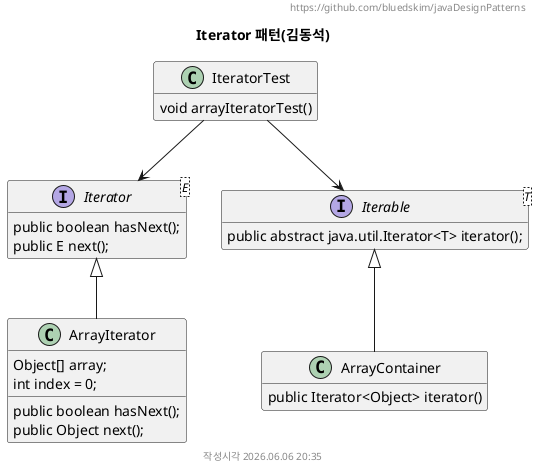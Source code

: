 @startuml Iterator 패턴(김동석)

hide empty members
hide empty methods

title Iterator 패턴(김동석)
header https://github.com/bluedskim/javaDesignPatterns
footer 작성시각 %date("yyyy.MM.dd' 'HH:mm")


interface Iterator<E> {
	public boolean hasNext();
	public E next();	
}

class ArrayIterator {
	public boolean hasNext();
	public Object next();
	Object[] array;
	int index = 0;
}

interface Iterable<T> {
	public abstract java.util.Iterator<T> iterator();
}

class ArrayContainer {
	public Iterator<Object> iterator()
}

class IteratorTest {
	void arrayIteratorTest()
}

Iterable <|-- ArrayContainer
Iterator <|-- ArrayIterator

IteratorTest --> Iterable
IteratorTest --> Iterator

@enduml